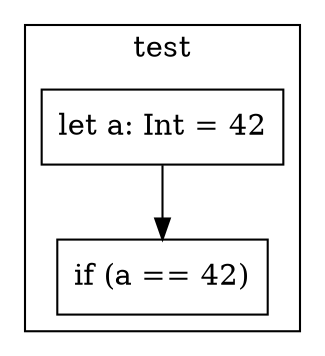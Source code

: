 digraph "readonly-3" {
    node [shape=box];
    subgraph "cluster_test" {
        label="test";
        "test_141" [label="let a: Int = 42"];
        "test_142" [label="if (a == 42)"];
        "test_141" -> "test_142";
    }
}
